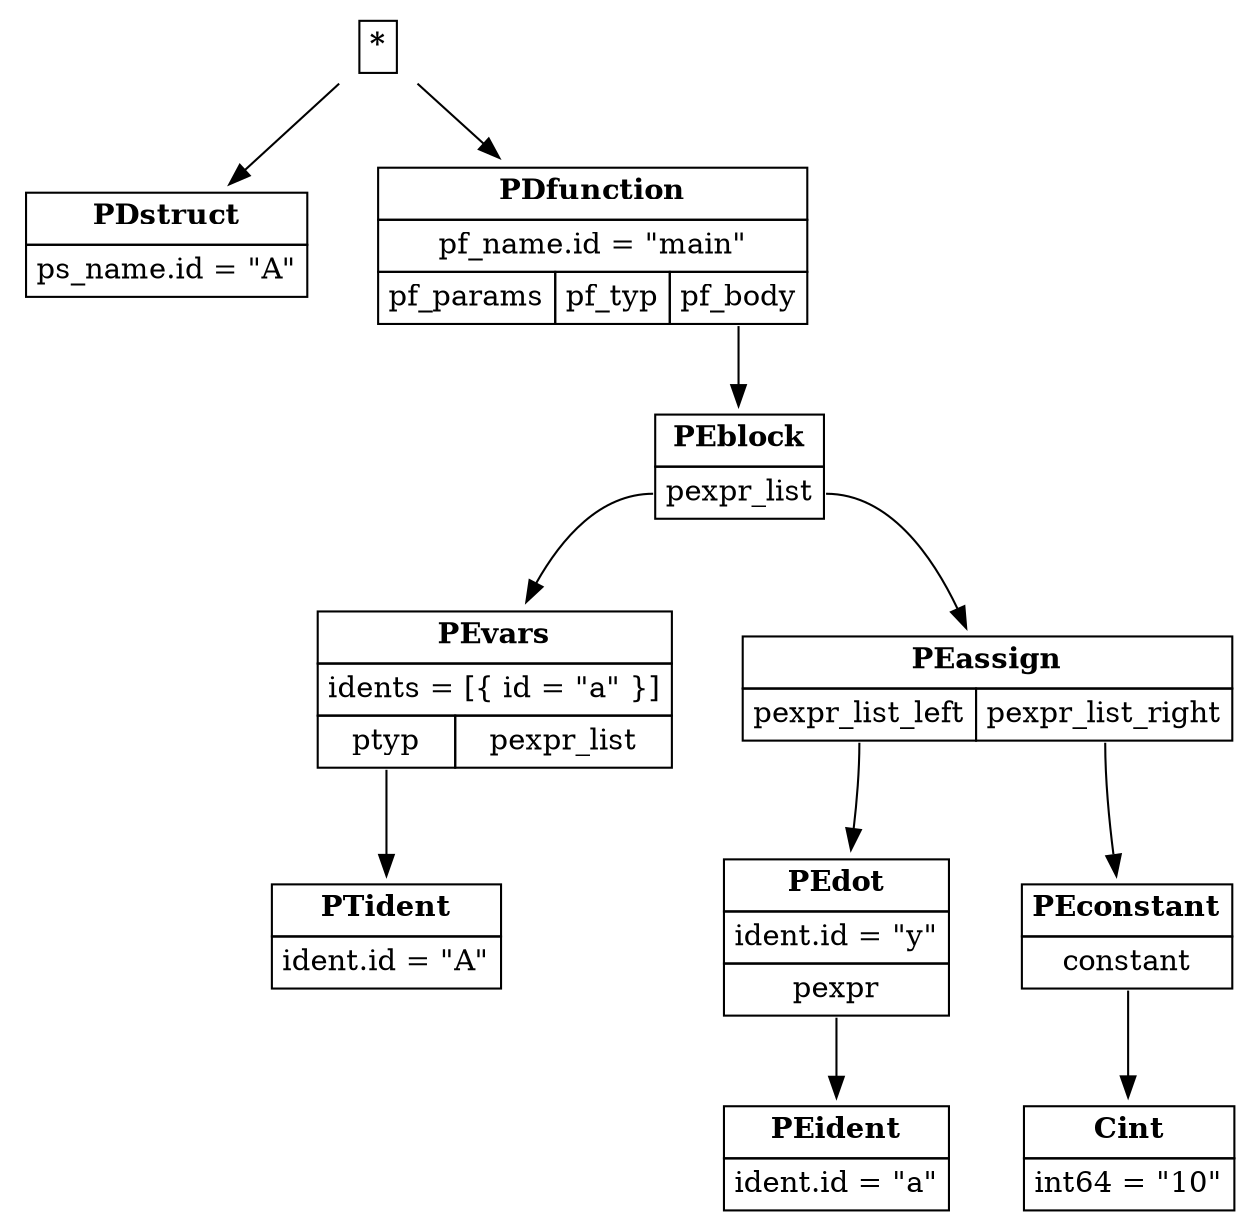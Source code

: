 digraph ast {
node [shape=plaintext];
root [label=<<table border='0' cellborder='1' cellspacing='0' cellpadding='4'><tr ><td colspan = '1'><b >*</b></td></tr></table>>]
PDstruct_1 [label=<<table border='0' cellborder='1' cellspacing='0' cellpadding='4'><tr ><td colspan = '1'><b >PDstruct</b></td></tr><tr ><td colspan = '1'>ps_name.id = "A"</td></tr></table>>]
root -> PDstruct_1
PDfunction_2 [label=<<table border='0' cellborder='1' cellspacing='0' cellpadding='4'><tr ><td colspan = '3'><b >PDfunction</b></td></tr><tr ><td colspan = '3'>pf_name.id = "main"</td></tr><tr ><td port='pf_params'>pf_params</td><td port='pf_typ'>pf_typ</td><td port='pf_body'>pf_body</td></tr></table>>]
root -> PDfunction_2
PEblock_3 [label=<<table border='0' cellborder='1' cellspacing='0' cellpadding='4'><tr ><td colspan = '1'><b >PEblock</b></td></tr><tr ><td port='pexpr_list'>pexpr_list</td></tr></table>>]
PDfunction_2:pf_body -> PEblock_3
PEvars_4 [label=<<table border='0' cellborder='1' cellspacing='0' cellpadding='4'><tr ><td colspan = '2'><b >PEvars</b></td></tr><tr ><td colspan = '2'>idents = [{ id = "a" }]</td></tr><tr ><td port='ptyp'>ptyp</td><td port='pexpr_list'>pexpr_list</td></tr></table>>]
PEblock_3:pexpr_list -> PEvars_4
PTident_5 [label=<<table border='0' cellborder='1' cellspacing='0' cellpadding='4'><tr ><td colspan = '1'><b >PTident</b></td></tr><tr ><td colspan = '1'>ident.id = "A"</td></tr></table>>]
PEvars_4:ptyp -> PTident_5
PEassign_6 [label=<<table border='0' cellborder='1' cellspacing='0' cellpadding='4'><tr ><td colspan = '2'><b >PEassign</b></td></tr><tr ><td port='pexpr_list_left'>pexpr_list_left</td><td port='pexpr_list_right'>pexpr_list_right</td></tr></table>>]
PEblock_3:pexpr_list -> PEassign_6
PEdot_7 [label=<<table border='0' cellborder='1' cellspacing='0' cellpadding='4'><tr ><td colspan = '1'><b >PEdot</b></td></tr><tr ><td colspan = '1'>ident.id = "y"</td></tr><tr ><td port='pexpr'>pexpr</td></tr></table>>]
PEassign_6:pexpr_list_left -> PEdot_7
PEident_8 [label=<<table border='0' cellborder='1' cellspacing='0' cellpadding='4'><tr ><td colspan = '1'><b >PEident</b></td></tr><tr ><td colspan = '1'>ident.id = "a"</td></tr></table>>]
PEdot_7:pexpr -> PEident_8
PEconstant_9 [label=<<table border='0' cellborder='1' cellspacing='0' cellpadding='4'><tr ><td colspan = '1'><b >PEconstant</b></td></tr><tr ><td port='constant'>constant</td></tr></table>>]
PEassign_6:pexpr_list_right -> PEconstant_9
Cint_10 [label=<<table border='0' cellborder='1' cellspacing='0' cellpadding='4'><tr ><td colspan = '1'><b >Cint</b></td></tr><tr ><td colspan = '1'>int64 = "10"</td></tr></table>>]
PEconstant_9:constant -> Cint_10
}